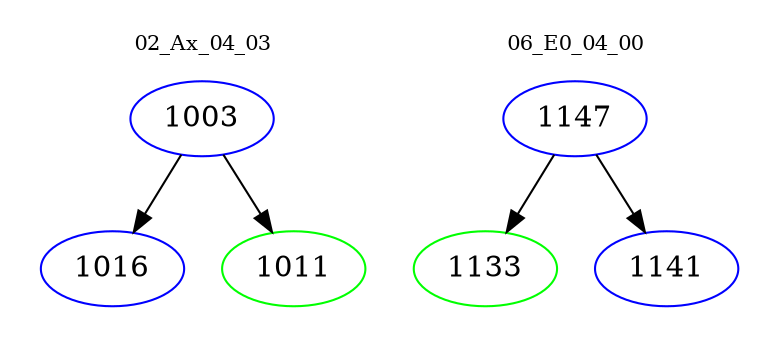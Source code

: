digraph{
subgraph cluster_0 {
color = white
label = "02_Ax_04_03";
fontsize=10;
T0_1003 [label="1003", color="blue"]
T0_1003 -> T0_1016 [color="black"]
T0_1016 [label="1016", color="blue"]
T0_1003 -> T0_1011 [color="black"]
T0_1011 [label="1011", color="green"]
}
subgraph cluster_1 {
color = white
label = "06_E0_04_00";
fontsize=10;
T1_1147 [label="1147", color="blue"]
T1_1147 -> T1_1133 [color="black"]
T1_1133 [label="1133", color="green"]
T1_1147 -> T1_1141 [color="black"]
T1_1141 [label="1141", color="blue"]
}
}

